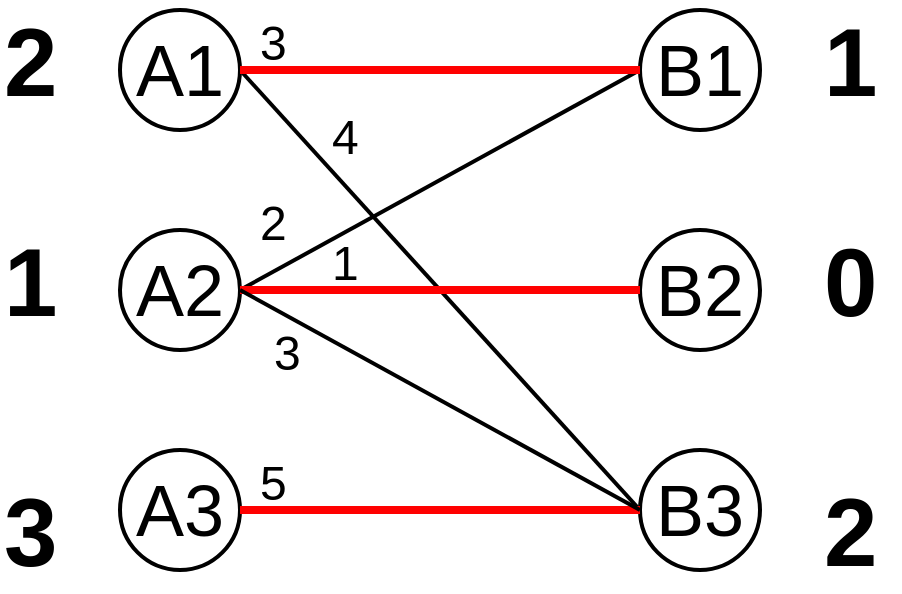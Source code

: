 <mxfile pages="1" version="11.2.4" type="google"><diagram id="oSfOf8kQY1zH1iDUV6vZ" name="Page-1"><mxGraphModel dx="1357" dy="730" grid="1" gridSize="10" guides="1" tooltips="1" connect="1" arrows="1" fold="1" page="1" pageScale="1" pageWidth="827" pageHeight="1169" math="0" shadow="0"><root><mxCell id="0"/><mxCell id="1" parent="0"/><mxCell id="Ypsx5x889Gr5saTU8bc8-1" value="&lt;font style=&quot;font-size: 36px&quot;&gt;A1&lt;/font&gt;" style="ellipse;whiteSpace=wrap;html=1;aspect=fixed;strokeWidth=2;perimeterSpacing=0;flipV=1;strokeColor=#000000;" parent="1" vertex="1"><mxGeometry x="220" y="230" width="60" height="60" as="geometry"/></mxCell><mxCell id="Ypsx5x889Gr5saTU8bc8-10" value="&lt;font style=&quot;font-size: 36px&quot;&gt;A2&lt;/font&gt;" style="ellipse;whiteSpace=wrap;html=1;aspect=fixed;strokeWidth=2;perimeterSpacing=0;flipH=1;" parent="1" vertex="1"><mxGeometry x="220" y="340" width="60" height="60" as="geometry"/></mxCell><mxCell id="Ypsx5x889Gr5saTU8bc8-11" value="&lt;span style=&quot;font-size: 36px&quot;&gt;B2&lt;/span&gt;" style="ellipse;whiteSpace=wrap;html=1;aspect=fixed;strokeWidth=2;perimeterSpacing=0;" parent="1" vertex="1"><mxGeometry x="480" y="340" width="60" height="60" as="geometry"/></mxCell><mxCell id="Ypsx5x889Gr5saTU8bc8-12" value="&lt;font style=&quot;font-size: 36px&quot;&gt;A3&lt;/font&gt;" style="ellipse;whiteSpace=wrap;html=1;aspect=fixed;strokeWidth=2;perimeterSpacing=0;flipV=1;" parent="1" vertex="1"><mxGeometry x="220" y="450" width="60" height="60" as="geometry"/></mxCell><mxCell id="Ypsx5x889Gr5saTU8bc8-13" value="&lt;font style=&quot;font-size: 36px&quot;&gt;B1&lt;/font&gt;" style="ellipse;whiteSpace=wrap;html=1;aspect=fixed;strokeWidth=2;perimeterSpacing=0;flipH=1;flipV=1;strokeColor=#000000;" parent="1" vertex="1"><mxGeometry x="480" y="230" width="60" height="60" as="geometry"/></mxCell><mxCell id="Ypsx5x889Gr5saTU8bc8-16" value="&lt;font style=&quot;font-size: 36px&quot;&gt;B3&lt;/font&gt;" style="ellipse;whiteSpace=wrap;html=1;aspect=fixed;strokeWidth=2;perimeterSpacing=0;strokeColor=#000000;" parent="1" vertex="1"><mxGeometry x="480" y="450" width="60" height="60" as="geometry"/></mxCell><mxCell id="Ypsx5x889Gr5saTU8bc8-17" value="" style="endArrow=none;html=1;exitX=1;exitY=0.5;exitDx=0;exitDy=0;entryX=0;entryY=0.5;entryDx=0;entryDy=0;strokeWidth=2;strokeColor=#000000;startArrow=none;startFill=0;" parent="1" source="Ypsx5x889Gr5saTU8bc8-1" target="Ypsx5x889Gr5saTU8bc8-16" edge="1"><mxGeometry width="50" height="50" relative="1" as="geometry"><mxPoint x="220" y="580" as="sourcePoint"/><mxPoint x="270" y="530" as="targetPoint"/></mxGeometry></mxCell><mxCell id="Ypsx5x889Gr5saTU8bc8-19" value="" style="endArrow=none;html=1;exitX=1;exitY=0.5;exitDx=0;exitDy=0;entryX=0;entryY=0.5;entryDx=0;entryDy=0;strokeWidth=4;strokeColor=#FF0000;" parent="1" source="Ypsx5x889Gr5saTU8bc8-12" target="Ypsx5x889Gr5saTU8bc8-16" edge="1"><mxGeometry width="50" height="50" relative="1" as="geometry"><mxPoint x="300" y="280" as="sourcePoint"/><mxPoint x="510" y="280" as="targetPoint"/></mxGeometry></mxCell><mxCell id="Ypsx5x889Gr5saTU8bc8-20" value="" style="endArrow=none;html=1;exitX=0;exitY=0.5;exitDx=0;exitDy=0;entryX=1;entryY=0.5;entryDx=0;entryDy=0;strokeWidth=2;strokeColor=#000000;startArrow=none;startFill=0;endFill=0;" parent="1" source="Ypsx5x889Gr5saTU8bc8-13" target="Ypsx5x889Gr5saTU8bc8-10" edge="1"><mxGeometry width="50" height="50" relative="1" as="geometry"><mxPoint x="310" y="290" as="sourcePoint"/><mxPoint x="520" y="290" as="targetPoint"/></mxGeometry></mxCell><mxCell id="Ypsx5x889Gr5saTU8bc8-21" value="" style="endArrow=none;html=1;exitX=0;exitY=0.5;exitDx=0;exitDy=0;strokeWidth=4;strokeColor=#FF0000;" parent="1" source="Ypsx5x889Gr5saTU8bc8-11" edge="1"><mxGeometry width="50" height="50" relative="1" as="geometry"><mxPoint x="320" y="300" as="sourcePoint"/><mxPoint x="280" y="370" as="targetPoint"/></mxGeometry></mxCell><mxCell id="Ypsx5x889Gr5saTU8bc8-22" value="" style="endArrow=none;html=1;strokeWidth=4;strokeColor=#FF0000;startArrow=none;startFill=0;endFill=0;fontColor=#FF0000;" parent="1" edge="1"><mxGeometry width="50" height="50" relative="1" as="geometry"><mxPoint x="280" y="260" as="sourcePoint"/><mxPoint x="480" y="260" as="targetPoint"/></mxGeometry></mxCell><mxCell id="2KDjg4SikxKd2845iuYr-4" value="" style="endArrow=none;html=1;strokeWidth=2;" parent="1" edge="1"><mxGeometry width="50" height="50" relative="1" as="geometry"><mxPoint x="480" y="480" as="sourcePoint"/><mxPoint x="280" y="370" as="targetPoint"/></mxGeometry></mxCell><mxCell id="2KDjg4SikxKd2845iuYr-5" value="3" style="text;html=1;resizable=0;points=[];autosize=1;align=left;verticalAlign=top;spacingTop=-4;fontSize=24;fontStyle=0" parent="1" vertex="1"><mxGeometry x="287.5" y="230" width="20" height="20" as="geometry"/></mxCell><mxCell id="2KDjg4SikxKd2845iuYr-6" value="4" style="text;html=1;resizable=0;points=[];autosize=1;align=left;verticalAlign=top;spacingTop=-4;fontSize=24;fontStyle=0" parent="1" vertex="1"><mxGeometry x="324" y="277" width="30" height="30" as="geometry"/></mxCell><mxCell id="2KDjg4SikxKd2845iuYr-7" value="2" style="text;html=1;resizable=0;points=[];autosize=1;align=left;verticalAlign=top;spacingTop=-4;fontSize=24;fontStyle=0" parent="1" vertex="1"><mxGeometry x="287.5" y="320" width="30" height="30" as="geometry"/></mxCell><mxCell id="2KDjg4SikxKd2845iuYr-8" value="1" style="text;html=1;resizable=0;points=[];autosize=1;align=left;verticalAlign=top;spacingTop=-4;fontSize=24;fontStyle=0" parent="1" vertex="1"><mxGeometry x="324" y="340" width="30" height="30" as="geometry"/></mxCell><mxCell id="2KDjg4SikxKd2845iuYr-9" value="3" style="text;html=1;resizable=0;points=[];autosize=1;align=left;verticalAlign=top;spacingTop=-4;fontSize=24;fontStyle=0" parent="1" vertex="1"><mxGeometry x="295" y="385" width="30" height="30" as="geometry"/></mxCell><mxCell id="2KDjg4SikxKd2845iuYr-10" value="5" style="text;html=1;resizable=0;points=[];autosize=1;align=left;verticalAlign=top;spacingTop=-4;fontSize=24;fontStyle=0" parent="1" vertex="1"><mxGeometry x="287.5" y="450" width="30" height="30" as="geometry"/></mxCell><mxCell id="2KDjg4SikxKd2845iuYr-13" value="2" style="text;html=1;resizable=0;points=[];autosize=1;align=left;verticalAlign=top;spacingTop=-4;fontSize=48;fontStyle=1;fontColor=#000000;" parent="1" vertex="1"><mxGeometry x="160" y="225" width="40" height="60" as="geometry"/></mxCell><mxCell id="2KDjg4SikxKd2845iuYr-16" value="1" style="text;html=1;resizable=0;points=[];autosize=1;align=left;verticalAlign=top;spacingTop=-4;fontSize=48;fontStyle=1;fontColor=#000000;" parent="1" vertex="1"><mxGeometry x="160" y="335" width="40" height="60" as="geometry"/></mxCell><mxCell id="2KDjg4SikxKd2845iuYr-17" value="3" style="text;html=1;resizable=0;points=[];autosize=1;align=left;verticalAlign=top;spacingTop=-4;fontSize=48;fontStyle=1" parent="1" vertex="1"><mxGeometry x="160" y="460" width="40" height="60" as="geometry"/></mxCell><mxCell id="2KDjg4SikxKd2845iuYr-18" value="1" style="text;html=1;resizable=0;points=[];autosize=1;align=left;verticalAlign=top;spacingTop=-4;fontSize=48;fontStyle=1" parent="1" vertex="1"><mxGeometry x="570" y="225" width="40" height="60" as="geometry"/></mxCell><mxCell id="2KDjg4SikxKd2845iuYr-19" value="0" style="text;html=1;resizable=0;points=[];autosize=1;align=left;verticalAlign=top;spacingTop=-4;fontSize=48;fontStyle=1" parent="1" vertex="1"><mxGeometry x="570" y="335" width="40" height="60" as="geometry"/></mxCell><mxCell id="2KDjg4SikxKd2845iuYr-20" value="2" style="text;html=1;resizable=0;points=[];autosize=1;align=left;verticalAlign=top;spacingTop=-4;fontSize=48;fontStyle=1;fontColor=#000000;" parent="1" vertex="1"><mxGeometry x="570" y="460" width="40" height="60" as="geometry"/></mxCell></root></mxGraphModel></diagram></mxfile>